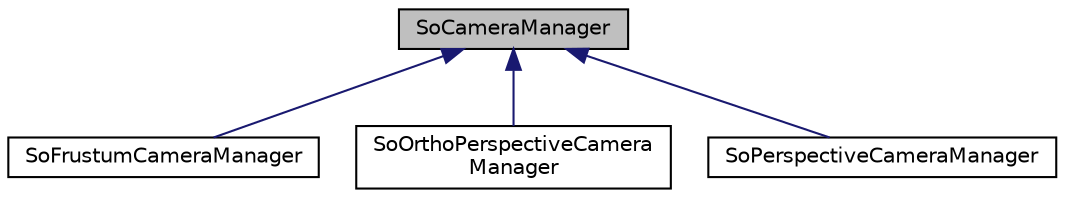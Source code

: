 digraph "SoCameraManager"
{
 // LATEX_PDF_SIZE
  edge [fontname="Helvetica",fontsize="10",labelfontname="Helvetica",labelfontsize="10"];
  node [fontname="Helvetica",fontsize="10",shape=record];
  Node1 [label="SoCameraManager",height=0.2,width=0.4,color="black", fillcolor="grey75", style="filled", fontcolor="black",tooltip=" "];
  Node1 -> Node2 [dir="back",color="midnightblue",fontsize="10",style="solid",fontname="Helvetica"];
  Node2 [label="SoFrustumCameraManager",height=0.2,width=0.4,color="black", fillcolor="white", style="filled",URL="$classSoFrustumCameraManager.html",tooltip=" "];
  Node1 -> Node3 [dir="back",color="midnightblue",fontsize="10",style="solid",fontname="Helvetica"];
  Node3 [label="SoOrthoPerspectiveCamera\lManager",height=0.2,width=0.4,color="black", fillcolor="white", style="filled",URL="$classSoOrthoPerspectiveCameraManager.html",tooltip=" "];
  Node1 -> Node4 [dir="back",color="midnightblue",fontsize="10",style="solid",fontname="Helvetica"];
  Node4 [label="SoPerspectiveCameraManager",height=0.2,width=0.4,color="black", fillcolor="white", style="filled",URL="$classSoPerspectiveCameraManager.html",tooltip=" "];
}

